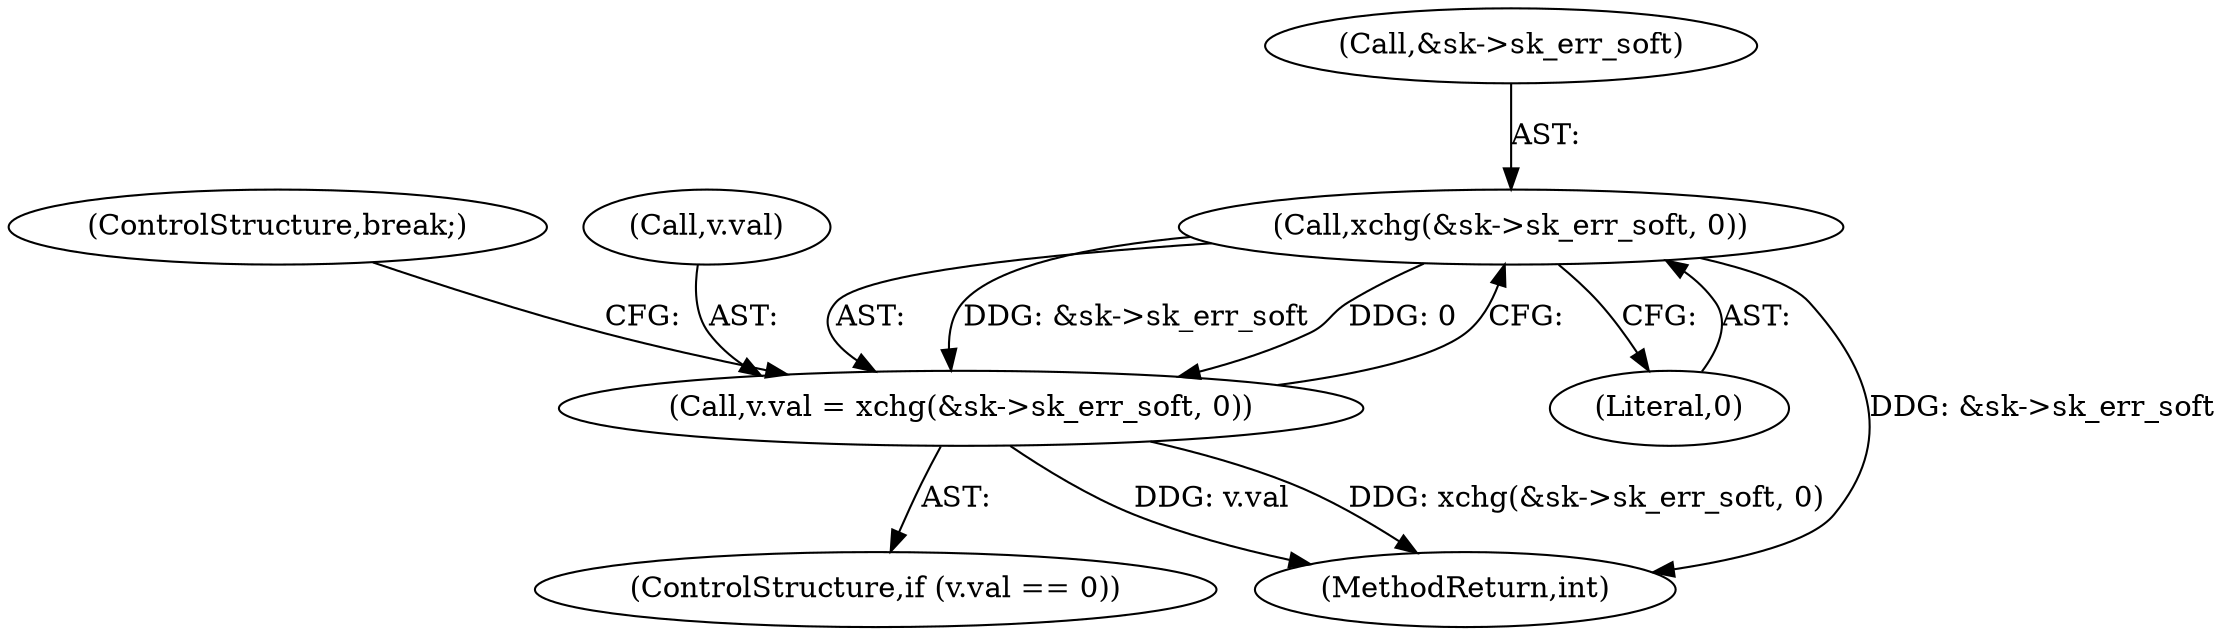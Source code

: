 digraph "0_linux_82981930125abfd39d7c8378a9cfdf5e1be2002b@pointer" {
"1000256" [label="(Call,xchg(&sk->sk_err_soft, 0))"];
"1000252" [label="(Call,v.val = xchg(&sk->sk_err_soft, 0))"];
"1000246" [label="(ControlStructure,if (v.val == 0))"];
"1000262" [label="(ControlStructure,break;)"];
"1000252" [label="(Call,v.val = xchg(&sk->sk_err_soft, 0))"];
"1000256" [label="(Call,xchg(&sk->sk_err_soft, 0))"];
"1000253" [label="(Call,v.val)"];
"1000261" [label="(Literal,0)"];
"1000744" [label="(MethodReturn,int)"];
"1000257" [label="(Call,&sk->sk_err_soft)"];
"1000256" -> "1000252"  [label="AST: "];
"1000256" -> "1000261"  [label="CFG: "];
"1000257" -> "1000256"  [label="AST: "];
"1000261" -> "1000256"  [label="AST: "];
"1000252" -> "1000256"  [label="CFG: "];
"1000256" -> "1000744"  [label="DDG: &sk->sk_err_soft"];
"1000256" -> "1000252"  [label="DDG: &sk->sk_err_soft"];
"1000256" -> "1000252"  [label="DDG: 0"];
"1000252" -> "1000246"  [label="AST: "];
"1000253" -> "1000252"  [label="AST: "];
"1000262" -> "1000252"  [label="CFG: "];
"1000252" -> "1000744"  [label="DDG: v.val"];
"1000252" -> "1000744"  [label="DDG: xchg(&sk->sk_err_soft, 0)"];
}
